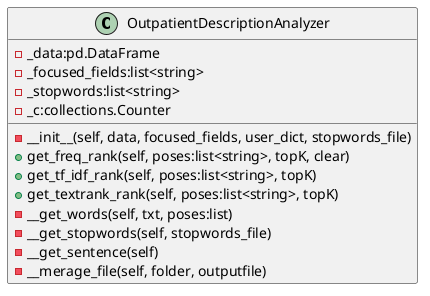 @startuml
class OutpatientDescriptionAnalyzer{
- _data:pd.DataFrame
- _focused_fields:list<string>
- _stopwords:list<string>
- _c:collections.Counter
- __init__(self, data, focused_fields, user_dict, stopwords_file)
+ get_freq_rank(self, poses:list<string>, topK, clear)
+ get_tf_idf_rank(self, poses:list<string>, topK)
+ get_textrank_rank(self, poses:list<string>, topK)
- __get_words(self, txt, poses:list)
- __get_stopwords(self, stopwords_file)
- __get_sentence(self)
- __merage_file(self, folder, outputfile)
}

@enduml